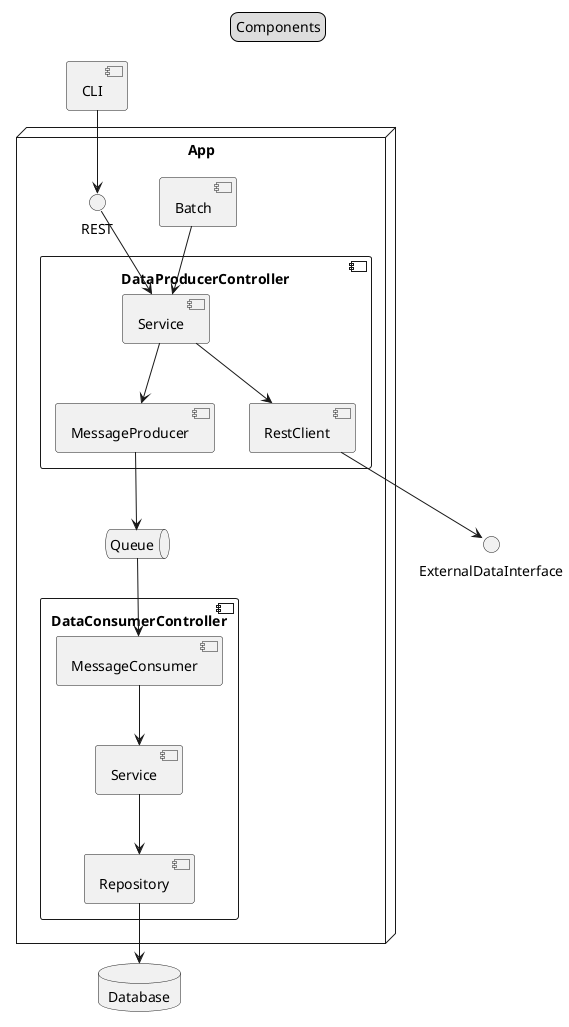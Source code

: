 @startuml
skinparam componentStyle uml2

legend top
Components
end legend

component CLI

node App {
    component Batch

    interface DataProducerControllerInterface as "REST"

    component DataProducerController {
        component Service as ProducerService
        component RestClient
        component MessageProducer
    }


    queue Queue

    component DataConsumerController {
        component Service as ConsumerService
        component MessageConsumer
        component Repository
    }
}

interface ExternalDataInterface

database Database

Batch --> ProducerService
CLI --> DataProducerControllerInterface
DataProducerControllerInterface --> ProducerService

ProducerService --> RestClient
ProducerService --> MessageProducer
RestClient --> ExternalDataInterface
MessageProducer --> Queue

Queue --> MessageConsumer
MessageConsumer --> ConsumerService
ConsumerService --> Repository
Repository --> Database

@enduml
